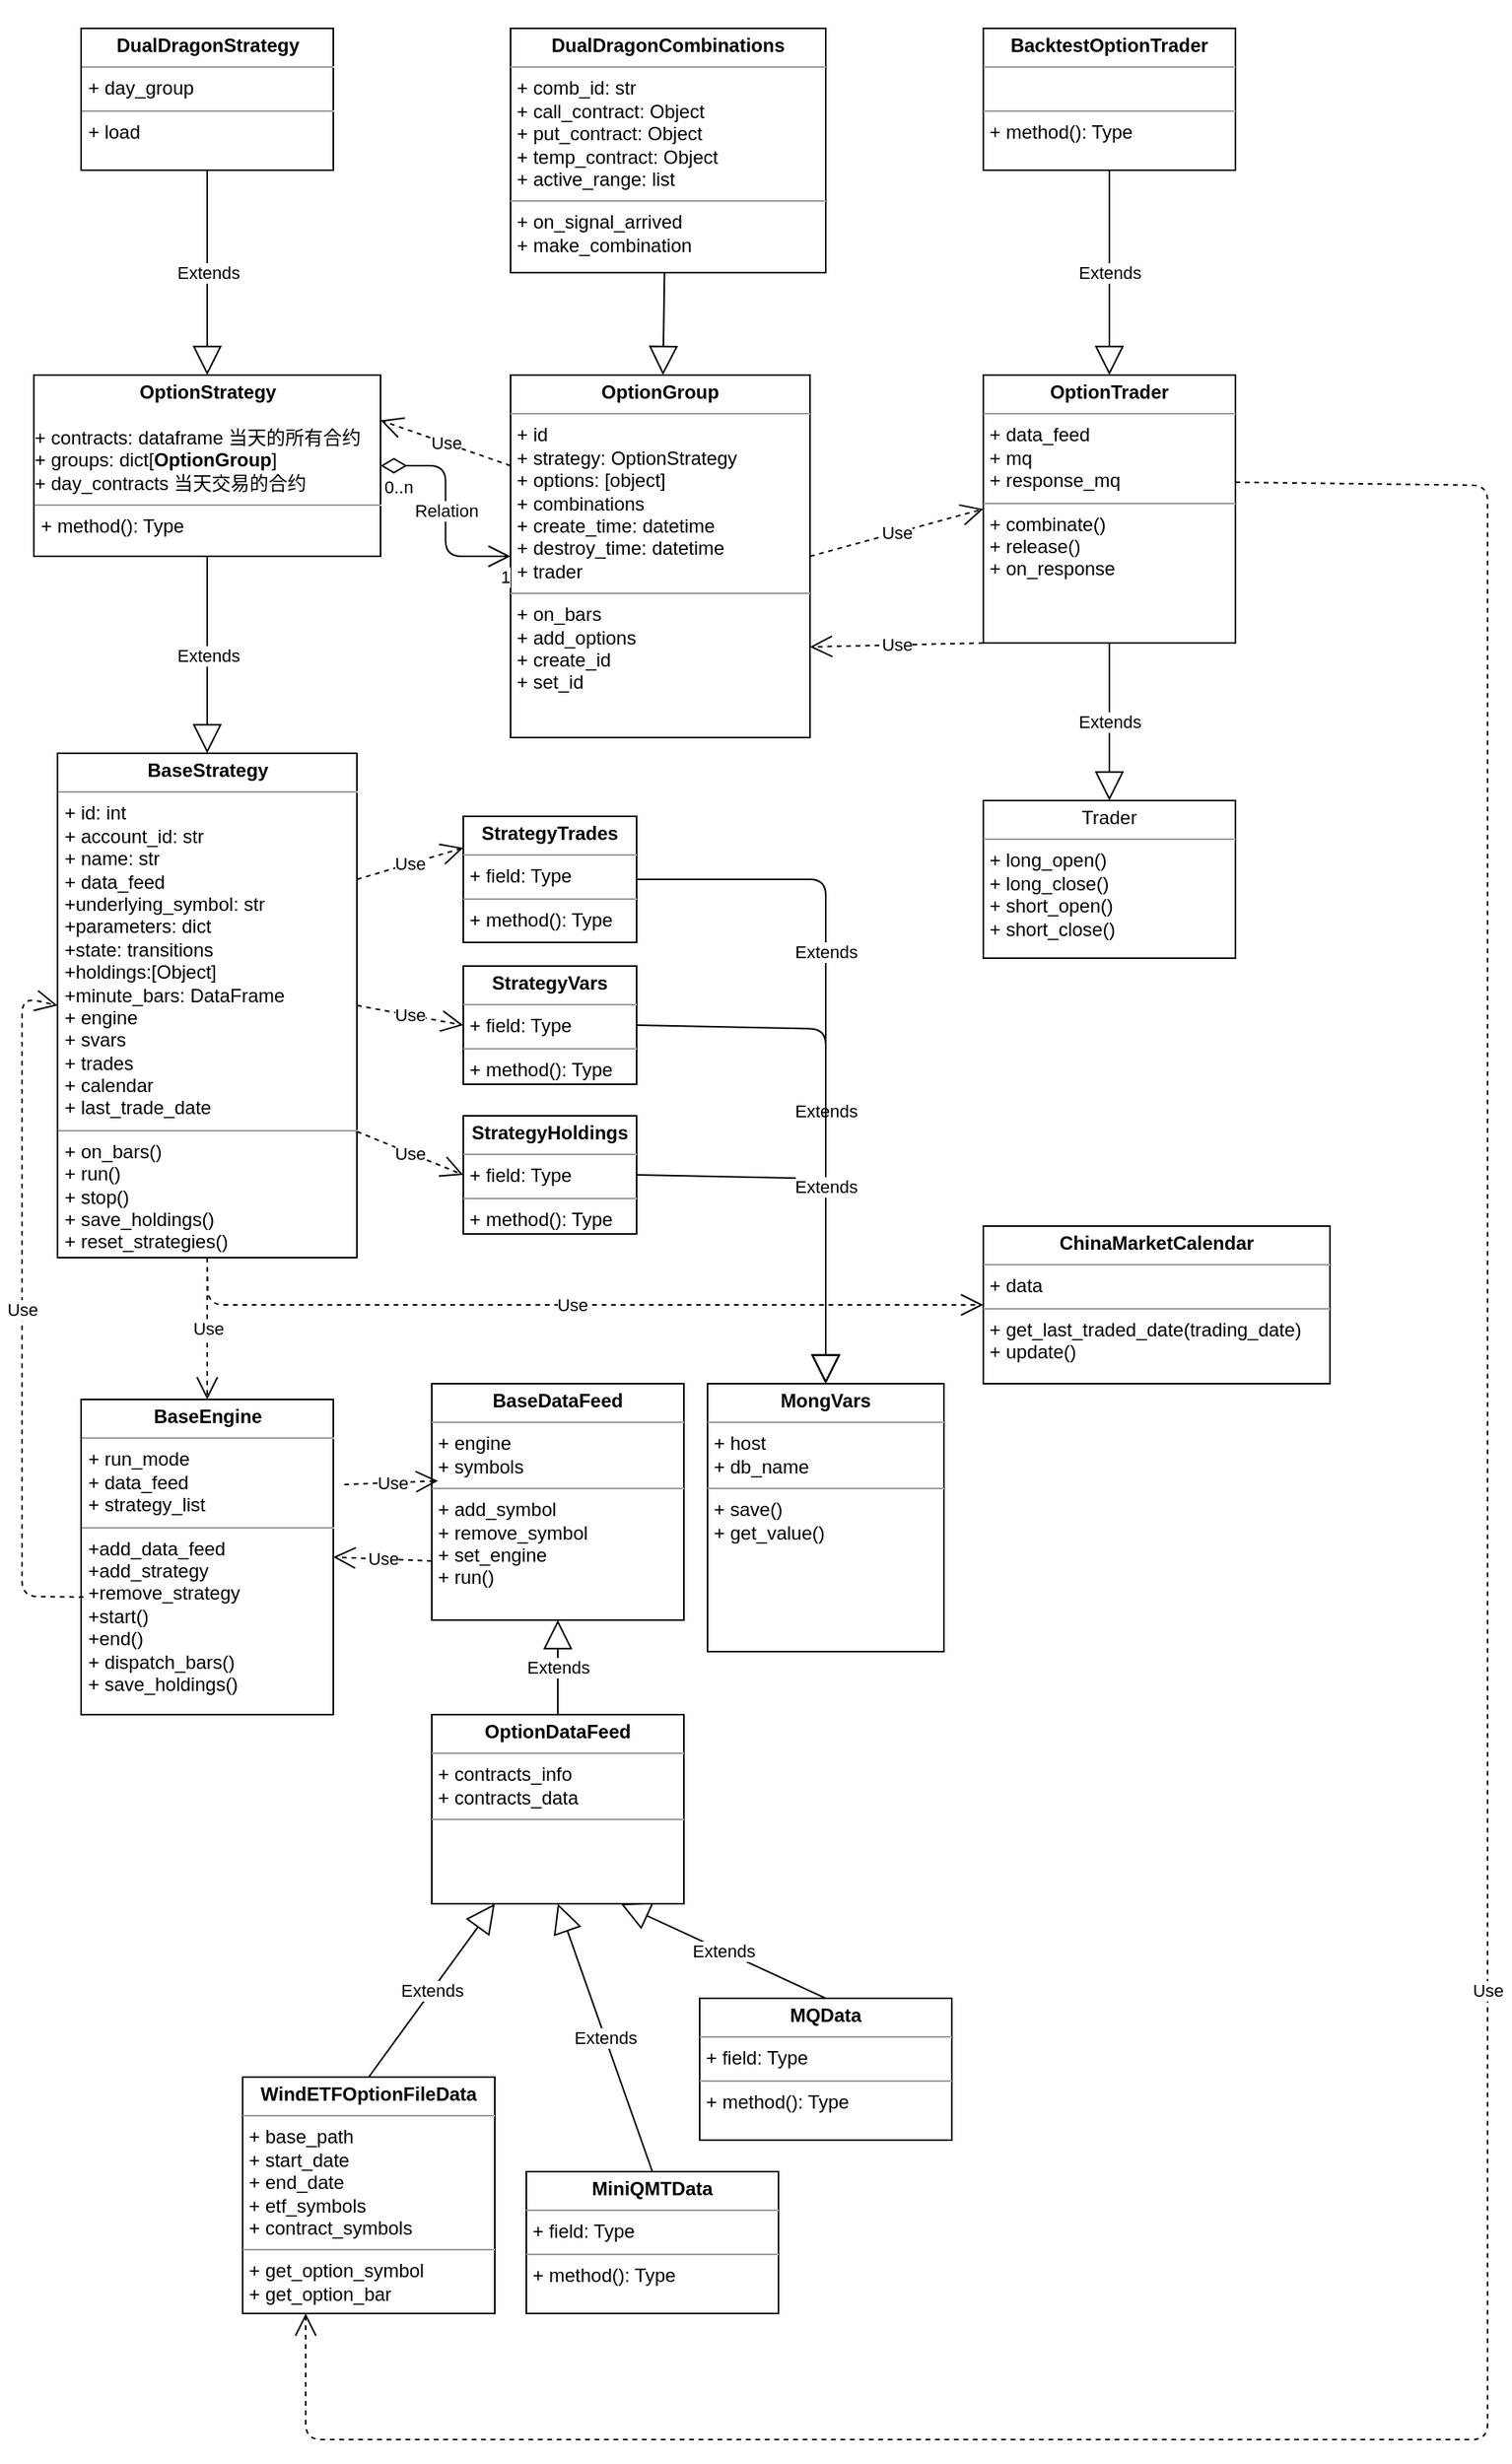<mxfile>
    <diagram id="htG9ahlh9vOJcu9ZmJi6" name="第 1 页">
        <mxGraphModel dx="1010" dy="1744" grid="1" gridSize="10" guides="1" tooltips="1" connect="1" arrows="1" fold="1" page="1" pageScale="1" pageWidth="827" pageHeight="1169" math="0" shadow="0">
            <root>
                <mxCell id="0"/>
                <mxCell id="1" parent="0"/>
                <mxCell id="7" value="&lt;p style=&quot;margin:0px;margin-top:4px;text-align:center;&quot;&gt;&lt;b&gt;BaseStrategy&lt;/b&gt;&lt;/p&gt;&lt;hr size=&quot;1&quot;&gt;&lt;p style=&quot;margin:0px;margin-left:4px;&quot;&gt;+ id: int&lt;/p&gt;&lt;p style=&quot;margin:0px;margin-left:4px;&quot;&gt;+&amp;nbsp;account_id: str&lt;br&gt;+ name: str&lt;/p&gt;&lt;p style=&quot;margin:0px;margin-left:4px;&quot;&gt;+ data_feed&lt;br&gt;+underlying_symbol: str&lt;br&gt;&lt;span style=&quot;background-color: initial;&quot;&gt;+parameters: dict&lt;/span&gt;&lt;br&gt;&lt;/p&gt;&lt;p style=&quot;margin:0px;margin-left:4px;&quot;&gt;+state: transitions&lt;br&gt;+holdings:[Object]&lt;br&gt;+minute_bars: DataFrame&lt;/p&gt;&lt;p style=&quot;margin:0px;margin-left:4px;&quot;&gt;+ engine&lt;/p&gt;&lt;p style=&quot;margin:0px;margin-left:4px;&quot;&gt;+ svars&lt;br&gt;+ trades&lt;/p&gt;&lt;p style=&quot;margin:0px;margin-left:4px;&quot;&gt;+ calendar&lt;/p&gt;&lt;p style=&quot;margin:0px;margin-left:4px;&quot;&gt;+ last_trade_date&lt;/p&gt;&lt;hr size=&quot;1&quot;&gt;&lt;p style=&quot;margin:0px;margin-left:4px;&quot;&gt;&lt;span style=&quot;background-color: initial;&quot;&gt;+ on_bars()&lt;/span&gt;&lt;br&gt;&lt;/p&gt;&lt;p style=&quot;margin:0px;margin-left:4px;&quot;&gt;+ run()&lt;/p&gt;&lt;p style=&quot;margin:0px;margin-left:4px;&quot;&gt;+ stop()&lt;/p&gt;&lt;p style=&quot;margin:0px;margin-left:4px;&quot;&gt;+ save_holdings()&lt;/p&gt;&lt;p style=&quot;margin:0px;margin-left:4px;&quot;&gt;+ reset_strategies()&lt;/p&gt;" style="verticalAlign=top;align=left;overflow=fill;fontSize=12;fontFamily=Helvetica;html=1;" parent="1" vertex="1">
                    <mxGeometry x="52.5" y="370" width="190" height="320" as="geometry"/>
                </mxCell>
                <mxCell id="14" value="Extends" style="endArrow=block;endSize=16;endFill=0;html=1;exitX=0.5;exitY=0;exitDx=0;exitDy=0;" parent="1" source="15" target="19" edge="1">
                    <mxGeometry width="160" relative="1" as="geometry">
                        <mxPoint x="705" y="380" as="sourcePoint"/>
                        <mxPoint x="705" y="330" as="targetPoint"/>
                    </mxGeometry>
                </mxCell>
                <mxCell id="15" value="&lt;p style=&quot;margin:0px;margin-top:4px;text-align:center;&quot;&gt;&lt;b&gt;DualDragonCombinations&lt;/b&gt;&lt;/p&gt;&lt;hr size=&quot;1&quot;&gt;&lt;p style=&quot;margin:0px;margin-left:4px;&quot;&gt;+ comb_id: str&lt;br&gt;+ call_contract: Object&lt;br&gt;+ put_contract: Object&lt;br&gt;+ temp_contract: Object&lt;br&gt;+ active_range: list&lt;/p&gt;&lt;hr size=&quot;1&quot;&gt;&lt;p style=&quot;margin:0px;margin-left:4px;&quot;&gt;+ on_signal_arrived&lt;br&gt;+ make_combination&lt;/p&gt;" style="verticalAlign=top;align=left;overflow=fill;fontSize=12;fontFamily=Helvetica;html=1;" parent="1" vertex="1">
                    <mxGeometry x="340" y="-90" width="200" height="155" as="geometry"/>
                </mxCell>
                <mxCell id="16" value="Use" style="endArrow=open;endSize=12;dashed=1;html=1;exitX=0;exitY=0.25;exitDx=0;exitDy=0;entryX=1;entryY=0.25;entryDx=0;entryDy=0;" parent="1" source="19" target="41" edge="1">
                    <mxGeometry width="160" relative="1" as="geometry">
                        <mxPoint x="603.54" y="139.7" as="sourcePoint"/>
                        <mxPoint x="470" y="400" as="targetPoint"/>
                        <Array as="points"/>
                    </mxGeometry>
                </mxCell>
                <mxCell id="17" value="&lt;p style=&quot;margin:0px;margin-top:4px;text-align:center;&quot;&gt;&lt;b&gt;DualDragonStrategy&lt;/b&gt;&lt;/p&gt;&lt;hr size=&quot;1&quot;&gt;&lt;p style=&quot;margin:0px;margin-left:4px;&quot;&gt;+ day_group&lt;/p&gt;&lt;hr size=&quot;1&quot;&gt;&lt;p style=&quot;margin:0px;margin-left:4px;&quot;&gt;+ load&lt;/p&gt;" style="verticalAlign=top;align=left;overflow=fill;fontSize=12;fontFamily=Helvetica;html=1;" parent="1" vertex="1">
                    <mxGeometry x="67.5" y="-90" width="160" height="90" as="geometry"/>
                </mxCell>
                <mxCell id="18" value="Extends" style="endArrow=block;endSize=16;endFill=0;html=1;startArrow=none;exitX=0.5;exitY=1;exitDx=0;exitDy=0;entryX=0.5;entryY=0;entryDx=0;entryDy=0;" parent="1" source="17" target="41" edge="1">
                    <mxGeometry width="160" relative="1" as="geometry">
                        <mxPoint x="200" y="520" as="sourcePoint"/>
                        <mxPoint x="330" y="280" as="targetPoint"/>
                    </mxGeometry>
                </mxCell>
                <mxCell id="19" value="&lt;p style=&quot;margin:0px;margin-top:4px;text-align:center;&quot;&gt;&lt;b&gt;OptionGroup&lt;/b&gt;&lt;/p&gt;&lt;hr size=&quot;1&quot;&gt;&lt;p style=&quot;margin:0px;margin-left:4px;&quot;&gt;+ id&lt;/p&gt;&lt;p style=&quot;margin:0px;margin-left:4px;&quot;&gt;+ strategy: OptionStrategy&lt;br&gt;+ options: [object]&lt;/p&gt;&lt;p style=&quot;margin:0px;margin-left:4px;&quot;&gt;+ combinations&lt;/p&gt;&lt;p style=&quot;margin:0px;margin-left:4px;&quot;&gt;+ create_time: datetime&lt;br&gt;+ destroy_time: datetime&lt;/p&gt;&lt;p style=&quot;margin:0px;margin-left:4px;&quot;&gt;+ trader&lt;/p&gt;&lt;hr size=&quot;1&quot;&gt;&lt;p style=&quot;margin:0px;margin-left:4px;&quot;&gt;&lt;span style=&quot;background-color: initial;&quot;&gt;+ on_bars&lt;/span&gt;&lt;br&gt;&lt;/p&gt;&lt;p style=&quot;margin:0px;margin-left:4px;&quot;&gt;&lt;span style=&quot;background-color: initial;&quot;&gt;+ add_options&lt;/span&gt;&lt;/p&gt;&lt;p style=&quot;margin:0px;margin-left:4px;&quot;&gt;&lt;span style=&quot;background-color: initial;&quot;&gt;+ create_id&lt;br&gt;+ set_id&lt;/span&gt;&lt;/p&gt;" style="verticalAlign=top;align=left;overflow=fill;fontSize=12;fontFamily=Helvetica;html=1;" parent="1" vertex="1">
                    <mxGeometry x="340" y="130" width="190" height="230" as="geometry"/>
                </mxCell>
                <mxCell id="20" value="&lt;p style=&quot;margin:0px;margin-top:4px;text-align:center;&quot;&gt;&lt;b&gt;BaseEngine&lt;/b&gt;&lt;/p&gt;&lt;hr size=&quot;1&quot;&gt;&lt;p style=&quot;margin:0px;margin-left:4px;&quot;&gt;+ run_mode&lt;br&gt;+ data_feed&lt;br&gt;+ strategy_list&lt;/p&gt;&lt;hr size=&quot;1&quot;&gt;&lt;p style=&quot;margin:0px;margin-left:4px;&quot;&gt;+add_data_feed&lt;/p&gt;&lt;p style=&quot;margin:0px;margin-left:4px;&quot;&gt;+add_strategy&lt;/p&gt;&lt;p style=&quot;margin:0px;margin-left:4px;&quot;&gt;+remove_strategy&lt;/p&gt;&lt;p style=&quot;margin:0px;margin-left:4px;&quot;&gt;+start()&lt;/p&gt;&lt;p style=&quot;margin:0px;margin-left:4px;&quot;&gt;+end()&lt;/p&gt;&lt;p style=&quot;margin:0px;margin-left:4px;&quot;&gt;+ dispatch_bars()&lt;br&gt;+ save_holdings()&lt;/p&gt;" style="verticalAlign=top;align=left;overflow=fill;fontSize=12;fontFamily=Helvetica;html=1;" parent="1" vertex="1">
                    <mxGeometry x="67.5" y="780" width="160" height="200" as="geometry"/>
                </mxCell>
                <mxCell id="22" value="Use" style="endArrow=open;endSize=12;dashed=1;html=1;exitX=0.009;exitY=0.627;exitDx=0;exitDy=0;exitPerimeter=0;entryX=0;entryY=0.5;entryDx=0;entryDy=0;" parent="1" source="20" target="7" edge="1">
                    <mxGeometry width="160" relative="1" as="geometry">
                        <mxPoint x="-90" y="464.5" as="sourcePoint"/>
                        <mxPoint x="70" y="464.5" as="targetPoint"/>
                        <Array as="points">
                            <mxPoint x="30" y="905"/>
                            <mxPoint x="30" y="525"/>
                        </Array>
                    </mxGeometry>
                </mxCell>
                <mxCell id="23" value="&lt;p style=&quot;margin:0px;margin-top:4px;text-align:center;&quot;&gt;&lt;b&gt;BaseDataFeed&lt;/b&gt;&lt;/p&gt;&lt;hr size=&quot;1&quot;&gt;&lt;p style=&quot;margin:0px;margin-left:4px;&quot;&gt;+ engine&lt;/p&gt;&lt;p style=&quot;margin:0px;margin-left:4px;&quot;&gt;+ symbols&lt;/p&gt;&lt;hr size=&quot;1&quot;&gt;&lt;p style=&quot;margin:0px;margin-left:4px;&quot;&gt;+ add_symbol&lt;/p&gt;&lt;p style=&quot;margin:0px;margin-left:4px;&quot;&gt;+ remove_symbol&lt;/p&gt;&lt;p style=&quot;margin:0px;margin-left:4px;&quot;&gt;+&amp;nbsp;set_engine&lt;/p&gt;&lt;p style=&quot;margin:0px;margin-left:4px;&quot;&gt;+ run()&lt;/p&gt;" style="verticalAlign=top;align=left;overflow=fill;fontSize=12;fontFamily=Helvetica;html=1;" parent="1" vertex="1">
                    <mxGeometry x="290" y="770" width="160" height="150" as="geometry"/>
                </mxCell>
                <mxCell id="24" value="&lt;p style=&quot;margin:0px;margin-top:4px;text-align:center;&quot;&gt;&lt;b&gt;WindETFOptionFileData&lt;/b&gt;&lt;br&gt;&lt;/p&gt;&lt;hr size=&quot;1&quot;&gt;&lt;p style=&quot;margin:0px;margin-left:4px;&quot;&gt;+ &lt;span style=&quot;background-color: initial;&quot;&gt;base_path&lt;/span&gt;&lt;/p&gt;&lt;p style=&quot;margin:0px;margin-left:4px;&quot;&gt;+ start_date&lt;/p&gt;&lt;p style=&quot;margin:0px;margin-left:4px;&quot;&gt;+ end_date&lt;/p&gt;&lt;p style=&quot;margin:0px;margin-left:4px;&quot;&gt;+ etf_symbols&lt;/p&gt;&lt;p style=&quot;margin:0px;margin-left:4px;&quot;&gt;+ contract_symbols&lt;/p&gt;&lt;hr size=&quot;1&quot;&gt;&lt;p style=&quot;margin:0px;margin-left:4px;&quot;&gt;+ get_option_symbol&lt;/p&gt;&lt;p style=&quot;margin:0px;margin-left:4px;&quot;&gt;+ get_option_bar&lt;/p&gt;" style="verticalAlign=top;align=left;overflow=fill;fontSize=12;fontFamily=Helvetica;html=1;" parent="1" vertex="1">
                    <mxGeometry x="170" y="1210" width="160" height="150" as="geometry"/>
                </mxCell>
                <mxCell id="26" value="Extends" style="endArrow=block;endSize=16;endFill=0;html=1;exitX=0.5;exitY=0;exitDx=0;exitDy=0;entryX=0.25;entryY=1;entryDx=0;entryDy=0;" parent="1" source="24" target="46" edge="1">
                    <mxGeometry width="160" relative="1" as="geometry">
                        <mxPoint x="350" y="600" as="sourcePoint"/>
                        <mxPoint x="490" y="1040" as="targetPoint"/>
                    </mxGeometry>
                </mxCell>
                <mxCell id="27" value="&lt;p style=&quot;margin:0px;margin-top:4px;text-align:center;&quot;&gt;&lt;b&gt;MQData&lt;/b&gt;&lt;/p&gt;&lt;hr size=&quot;1&quot;&gt;&lt;p style=&quot;margin:0px;margin-left:4px;&quot;&gt;+ field: Type&lt;/p&gt;&lt;hr size=&quot;1&quot;&gt;&lt;p style=&quot;margin:0px;margin-left:4px;&quot;&gt;+ method(): Type&lt;/p&gt;" style="verticalAlign=top;align=left;overflow=fill;fontSize=12;fontFamily=Helvetica;html=1;" parent="1" vertex="1">
                    <mxGeometry x="460" y="1160" width="160" height="90" as="geometry"/>
                </mxCell>
                <mxCell id="28" value="Extends" style="endArrow=block;endSize=16;endFill=0;html=1;exitX=0.5;exitY=0;exitDx=0;exitDy=0;entryX=0.75;entryY=1;entryDx=0;entryDy=0;" parent="1" source="27" target="46" edge="1">
                    <mxGeometry width="160" relative="1" as="geometry">
                        <mxPoint x="350" y="600" as="sourcePoint"/>
                        <mxPoint x="510" y="600" as="targetPoint"/>
                    </mxGeometry>
                </mxCell>
                <mxCell id="29" value="&lt;p style=&quot;margin:0px;margin-top:4px;text-align:center;&quot;&gt;&lt;b&gt;MiniQMTData&lt;/b&gt;&lt;/p&gt;&lt;hr size=&quot;1&quot;&gt;&lt;p style=&quot;margin:0px;margin-left:4px;&quot;&gt;+ field: Type&lt;/p&gt;&lt;hr size=&quot;1&quot;&gt;&lt;p style=&quot;margin:0px;margin-left:4px;&quot;&gt;+ method(): Type&lt;/p&gt;" style="verticalAlign=top;align=left;overflow=fill;fontSize=12;fontFamily=Helvetica;html=1;" parent="1" vertex="1">
                    <mxGeometry x="350" y="1270" width="160" height="90" as="geometry"/>
                </mxCell>
                <mxCell id="30" value="Extends" style="endArrow=block;endSize=16;endFill=0;html=1;exitX=0.5;exitY=0;exitDx=0;exitDy=0;entryX=0.5;entryY=1;entryDx=0;entryDy=0;" parent="1" source="29" target="46" edge="1">
                    <mxGeometry width="160" relative="1" as="geometry">
                        <mxPoint x="550" y="600" as="sourcePoint"/>
                        <mxPoint x="730" y="650" as="targetPoint"/>
                    </mxGeometry>
                </mxCell>
                <mxCell id="31" value="Use" style="endArrow=open;endSize=12;dashed=1;html=1;exitX=1.044;exitY=0.27;exitDx=0;exitDy=0;entryX=0.025;entryY=0.411;entryDx=0;entryDy=0;entryPerimeter=0;exitPerimeter=0;" parent="1" source="20" target="23" edge="1">
                    <mxGeometry width="160" relative="1" as="geometry">
                        <mxPoint x="330" y="630" as="sourcePoint"/>
                        <mxPoint x="490" y="630" as="targetPoint"/>
                    </mxGeometry>
                </mxCell>
                <mxCell id="32" value="Use" style="endArrow=open;endSize=12;dashed=1;html=1;entryX=1;entryY=0.5;entryDx=0;entryDy=0;exitX=0;exitY=0.75;exitDx=0;exitDy=0;" parent="1" source="23" target="20" edge="1">
                    <mxGeometry x="-0.002" width="160" relative="1" as="geometry">
                        <mxPoint x="330" y="630" as="sourcePoint"/>
                        <mxPoint x="490" y="630" as="targetPoint"/>
                        <mxPoint as="offset"/>
                    </mxGeometry>
                </mxCell>
                <mxCell id="33" value="&lt;p style=&quot;margin:0px;margin-top:4px;text-align:center;&quot;&gt;Trader&lt;/p&gt;&lt;hr size=&quot;1&quot;&gt;&lt;p style=&quot;margin:0px;margin-left:4px;&quot;&gt;+ long_open()&lt;br&gt;+ long_close()&lt;br&gt;+ short_open()&lt;br&gt;+ short_close()&lt;/p&gt;&lt;p style=&quot;margin:0px;margin-left:4px;&quot;&gt;&lt;br&gt;&lt;/p&gt;&lt;p style=&quot;margin:0px;margin-left:4px;&quot;&gt;&lt;br&gt;&lt;/p&gt;" style="verticalAlign=top;align=left;overflow=fill;fontSize=12;fontFamily=Helvetica;html=1;" parent="1" vertex="1">
                    <mxGeometry x="640" y="400" width="160" height="100" as="geometry"/>
                </mxCell>
                <mxCell id="34" value="&lt;p style=&quot;margin:0px;margin-top:4px;text-align:center;&quot;&gt;&lt;b&gt;BacktestOptionTrader&lt;br&gt;&lt;/b&gt;&lt;/p&gt;&lt;hr size=&quot;1&quot;&gt;&lt;p style=&quot;margin:0px;margin-left:4px;&quot;&gt;&lt;br&gt;&lt;/p&gt;&lt;hr size=&quot;1&quot;&gt;&lt;p style=&quot;margin:0px;margin-left:4px;&quot;&gt;+ method(): Type&lt;/p&gt;" style="verticalAlign=top;align=left;overflow=fill;fontSize=12;fontFamily=Helvetica;html=1;" parent="1" vertex="1">
                    <mxGeometry x="640" y="-90" width="160" height="90" as="geometry"/>
                </mxCell>
                <mxCell id="36" value="Extends" style="endArrow=block;endSize=16;endFill=0;html=1;exitX=0.5;exitY=1;exitDx=0;exitDy=0;entryX=0.5;entryY=0;entryDx=0;entryDy=0;" parent="1" source="34" target="44" edge="1">
                    <mxGeometry width="160" relative="1" as="geometry">
                        <mxPoint x="230" y="510" as="sourcePoint"/>
                        <mxPoint x="390" y="510" as="targetPoint"/>
                    </mxGeometry>
                </mxCell>
                <mxCell id="38" value="Use" style="endArrow=open;endSize=12;dashed=1;html=1;exitX=1;exitY=0.5;exitDx=0;exitDy=0;entryX=0;entryY=0.5;entryDx=0;entryDy=0;" parent="1" source="19" target="44" edge="1">
                    <mxGeometry width="160" relative="1" as="geometry">
                        <mxPoint x="450" y="220" as="sourcePoint"/>
                        <mxPoint x="580" y="330" as="targetPoint"/>
                    </mxGeometry>
                </mxCell>
                <mxCell id="40" value="Use" style="endArrow=open;endSize=12;dashed=1;html=1;exitX=0.5;exitY=1;exitDx=0;exitDy=0;entryX=0.5;entryY=0;entryDx=0;entryDy=0;" parent="1" source="7" target="20" edge="1">
                    <mxGeometry width="160" relative="1" as="geometry">
                        <mxPoint x="300" y="660" as="sourcePoint"/>
                        <mxPoint x="460" y="660" as="targetPoint"/>
                    </mxGeometry>
                </mxCell>
                <mxCell id="41" value="&lt;p style=&quot;margin:0px;margin-top:4px;text-align:center;&quot;&gt;&lt;b&gt;OptionStrategy&lt;/b&gt;&lt;/p&gt;&lt;p style=&quot;margin:0px;margin-left:4px;&quot;&gt;&lt;br&gt;&lt;/p&gt;+ contracts: dataframe 当天的所有合约&lt;br&gt;+ groups: dict[&lt;b style=&quot;text-align: center;&quot;&gt;OptionGroup&lt;/b&gt;]&lt;br&gt;+&amp;nbsp;day_contracts 当天交易的合约&lt;br&gt;&lt;hr size=&quot;1&quot;&gt;&lt;p style=&quot;margin:0px;margin-left:4px;&quot;&gt;+ method(): Type&lt;/p&gt;" style="verticalAlign=top;align=left;overflow=fill;fontSize=12;fontFamily=Helvetica;html=1;" parent="1" vertex="1">
                    <mxGeometry x="37.5" y="130" width="220" height="115" as="geometry"/>
                </mxCell>
                <mxCell id="43" value="Extends" style="endArrow=block;endSize=16;endFill=0;html=1;entryX=0.5;entryY=0;entryDx=0;entryDy=0;exitX=0.5;exitY=1;exitDx=0;exitDy=0;" parent="1" source="41" target="7" edge="1">
                    <mxGeometry width="160" relative="1" as="geometry">
                        <mxPoint x="200" y="300" as="sourcePoint"/>
                        <mxPoint x="360" y="300" as="targetPoint"/>
                    </mxGeometry>
                </mxCell>
                <mxCell id="44" value="&lt;p style=&quot;margin:0px;margin-top:4px;text-align:center;&quot;&gt;&lt;b&gt;OptionTrader&lt;/b&gt;&lt;/p&gt;&lt;hr size=&quot;1&quot;&gt;&lt;p style=&quot;margin:0px;margin-left:4px;&quot;&gt;+ data_feed&lt;br&gt;+ mq&lt;br&gt;+ response_mq&lt;/p&gt;&lt;hr size=&quot;1&quot;&gt;&lt;p style=&quot;margin:0px;margin-left:4px;&quot;&gt;+ combinate()&lt;br&gt;&lt;/p&gt;&lt;p style=&quot;margin:0px;margin-left:4px;&quot;&gt;+ release()&lt;br&gt;+ on_response&lt;/p&gt;" style="verticalAlign=top;align=left;overflow=fill;fontSize=12;fontFamily=Helvetica;html=1;" parent="1" vertex="1">
                    <mxGeometry x="640" y="130" width="160" height="170" as="geometry"/>
                </mxCell>
                <mxCell id="45" value="Extends" style="endArrow=block;endSize=16;endFill=0;html=1;entryX=0.5;entryY=0;entryDx=0;entryDy=0;exitX=0.5;exitY=1;exitDx=0;exitDy=0;" parent="1" source="44" target="33" edge="1">
                    <mxGeometry width="160" relative="1" as="geometry">
                        <mxPoint x="450" y="440" as="sourcePoint"/>
                        <mxPoint x="610" y="440" as="targetPoint"/>
                    </mxGeometry>
                </mxCell>
                <mxCell id="46" value="&lt;p style=&quot;margin:0px;margin-top:4px;text-align:center;&quot;&gt;&lt;b&gt;OptionDataFeed&lt;/b&gt;&lt;/p&gt;&lt;hr size=&quot;1&quot;&gt;&lt;p style=&quot;margin:0px;margin-left:4px;&quot;&gt;+ contracts_info&lt;br&gt;+ contracts_data&lt;/p&gt;&lt;hr size=&quot;1&quot;&gt;&lt;p style=&quot;margin:0px;margin-left:4px;&quot;&gt;&lt;br&gt;&lt;/p&gt;" style="verticalAlign=top;align=left;overflow=fill;fontSize=12;fontFamily=Helvetica;html=1;" parent="1" vertex="1">
                    <mxGeometry x="290" y="980" width="160" height="120" as="geometry"/>
                </mxCell>
                <mxCell id="47" value="Extends" style="endArrow=block;endSize=16;endFill=0;html=1;entryX=0.5;entryY=1;entryDx=0;entryDy=0;" parent="1" source="46" target="23" edge="1">
                    <mxGeometry width="160" relative="1" as="geometry">
                        <mxPoint x="340" y="930" as="sourcePoint"/>
                        <mxPoint x="500" y="930" as="targetPoint"/>
                    </mxGeometry>
                </mxCell>
                <mxCell id="48" value="Use" style="endArrow=open;endSize=12;dashed=1;html=1;entryX=0.25;entryY=1;entryDx=0;entryDy=0;exitX=1;exitY=0.4;exitDx=0;exitDy=0;exitPerimeter=0;" parent="1" source="44" target="24" edge="1">
                    <mxGeometry width="160" relative="1" as="geometry">
                        <mxPoint x="470" y="400" as="sourcePoint"/>
                        <mxPoint x="630" y="400" as="targetPoint"/>
                        <Array as="points">
                            <mxPoint x="960" y="200"/>
                            <mxPoint x="960" y="1440"/>
                            <mxPoint x="210" y="1440"/>
                        </Array>
                    </mxGeometry>
                </mxCell>
                <mxCell id="49" value="Relation" style="endArrow=open;html=1;endSize=12;startArrow=diamondThin;startSize=14;startFill=0;edgeStyle=orthogonalEdgeStyle;entryX=0;entryY=0.5;entryDx=0;entryDy=0;exitX=1;exitY=0.5;exitDx=0;exitDy=0;" parent="1" source="41" target="19" edge="1">
                    <mxGeometry relative="1" as="geometry">
                        <mxPoint x="210" y="265" as="sourcePoint"/>
                        <mxPoint x="370" y="265" as="targetPoint"/>
                    </mxGeometry>
                </mxCell>
                <mxCell id="50" value="0..n" style="edgeLabel;resizable=0;html=1;align=left;verticalAlign=top;" parent="49" connectable="0" vertex="1">
                    <mxGeometry x="-1" relative="1" as="geometry"/>
                </mxCell>
                <mxCell id="51" value="1" style="edgeLabel;resizable=0;html=1;align=right;verticalAlign=top;" parent="49" connectable="0" vertex="1">
                    <mxGeometry x="1" relative="1" as="geometry"/>
                </mxCell>
                <mxCell id="52" value="&lt;p style=&quot;margin:0px;margin-top:4px;text-align:center;&quot;&gt;&lt;b&gt;MongVars&lt;/b&gt;&lt;/p&gt;&lt;hr size=&quot;1&quot;&gt;&lt;p style=&quot;margin:0px;margin-left:4px;&quot;&gt;+ host&lt;/p&gt;&lt;p style=&quot;margin:0px;margin-left:4px;&quot;&gt;+ db_name&lt;br&gt;&lt;/p&gt;&lt;hr size=&quot;1&quot;&gt;&lt;p style=&quot;margin:0px;margin-left:4px;&quot;&gt;+ save()&lt;/p&gt;&lt;p style=&quot;margin:0px;margin-left:4px;&quot;&gt;+ get_value()&lt;/p&gt;" style="verticalAlign=top;align=left;overflow=fill;fontSize=12;fontFamily=Helvetica;html=1;" parent="1" vertex="1">
                    <mxGeometry x="465" y="770" width="150" height="170" as="geometry"/>
                </mxCell>
                <mxCell id="53" value="&lt;p style=&quot;margin:0px;margin-top:4px;text-align:center;&quot;&gt;&lt;b&gt;StrategyVars&lt;/b&gt;&lt;br&gt;&lt;/p&gt;&lt;hr size=&quot;1&quot;&gt;&lt;p style=&quot;margin:0px;margin-left:4px;&quot;&gt;+ field: Type&lt;/p&gt;&lt;hr size=&quot;1&quot;&gt;&lt;p style=&quot;margin:0px;margin-left:4px;&quot;&gt;+ method(): Type&lt;/p&gt;" style="verticalAlign=top;align=left;overflow=fill;fontSize=12;fontFamily=Helvetica;html=1;" parent="1" vertex="1">
                    <mxGeometry x="310" y="505" width="110" height="75" as="geometry"/>
                </mxCell>
                <mxCell id="54" value="Extends" style="endArrow=block;endSize=16;endFill=0;html=1;entryX=0.5;entryY=0;entryDx=0;entryDy=0;exitX=1;exitY=0.5;exitDx=0;exitDy=0;" parent="1" source="53" target="52" edge="1">
                    <mxGeometry width="160" relative="1" as="geometry">
                        <mxPoint x="620" y="590" as="sourcePoint"/>
                        <mxPoint x="630" y="480" as="targetPoint"/>
                        <Array as="points">
                            <mxPoint x="540" y="545"/>
                        </Array>
                    </mxGeometry>
                </mxCell>
                <mxCell id="55" value="Use" style="endArrow=open;endSize=12;dashed=1;html=1;exitX=1;exitY=0.5;exitDx=0;exitDy=0;entryX=0;entryY=0.5;entryDx=0;entryDy=0;" parent="1" source="7" target="53" edge="1">
                    <mxGeometry width="160" relative="1" as="geometry">
                        <mxPoint x="470" y="480" as="sourcePoint"/>
                        <mxPoint x="760" y="670" as="targetPoint"/>
                    </mxGeometry>
                </mxCell>
                <mxCell id="56" value="Use" style="endArrow=open;endSize=12;dashed=1;html=1;exitX=0;exitY=1;exitDx=0;exitDy=0;entryX=1;entryY=0.75;entryDx=0;entryDy=0;" parent="1" source="44" target="19" edge="1">
                    <mxGeometry width="160" relative="1" as="geometry">
                        <mxPoint x="470" y="280" as="sourcePoint"/>
                        <mxPoint x="630" y="280" as="targetPoint"/>
                    </mxGeometry>
                </mxCell>
                <mxCell id="58" value="&lt;p style=&quot;margin:0px;margin-top:4px;text-align:center;&quot;&gt;&lt;b&gt;StrategyTrades&lt;/b&gt;&lt;br&gt;&lt;/p&gt;&lt;hr size=&quot;1&quot;&gt;&lt;p style=&quot;margin:0px;margin-left:4px;&quot;&gt;+ field: Type&lt;/p&gt;&lt;hr size=&quot;1&quot;&gt;&lt;p style=&quot;margin:0px;margin-left:4px;&quot;&gt;+ method(): Type&lt;/p&gt;" style="verticalAlign=top;align=left;overflow=fill;fontSize=12;fontFamily=Helvetica;html=1;" parent="1" vertex="1">
                    <mxGeometry x="310" y="410" width="110" height="80" as="geometry"/>
                </mxCell>
                <mxCell id="59" value="Extends" style="endArrow=block;endSize=16;endFill=0;html=1;exitX=1;exitY=0.5;exitDx=0;exitDy=0;entryX=0.5;entryY=0;entryDx=0;entryDy=0;" parent="1" source="58" edge="1" target="52">
                    <mxGeometry x="-0.247" width="160" relative="1" as="geometry">
                        <mxPoint x="380" y="630" as="sourcePoint"/>
                        <mxPoint x="570" y="790" as="targetPoint"/>
                        <Array as="points">
                            <mxPoint x="540" y="450"/>
                        </Array>
                        <mxPoint as="offset"/>
                    </mxGeometry>
                </mxCell>
                <mxCell id="60" value="Use" style="endArrow=open;endSize=12;dashed=1;html=1;exitX=1;exitY=0.25;exitDx=0;exitDy=0;entryX=0;entryY=0.25;entryDx=0;entryDy=0;" parent="1" source="7" target="58" edge="1">
                    <mxGeometry width="160" relative="1" as="geometry">
                        <mxPoint x="260" y="510" as="sourcePoint"/>
                        <mxPoint x="360" y="540" as="targetPoint"/>
                    </mxGeometry>
                </mxCell>
                <mxCell id="62" value="&lt;p style=&quot;margin:0px;margin-top:4px;text-align:center;&quot;&gt;&lt;b&gt;StrategyHoldings&lt;/b&gt;&lt;br&gt;&lt;/p&gt;&lt;hr size=&quot;1&quot;&gt;&lt;p style=&quot;margin:0px;margin-left:4px;&quot;&gt;+ field: Type&lt;/p&gt;&lt;hr size=&quot;1&quot;&gt;&lt;p style=&quot;margin:0px;margin-left:4px;&quot;&gt;+ method(): Type&lt;/p&gt;" style="verticalAlign=top;align=left;overflow=fill;fontSize=12;fontFamily=Helvetica;html=1;" parent="1" vertex="1">
                    <mxGeometry x="310" y="600" width="110" height="75" as="geometry"/>
                </mxCell>
                <mxCell id="63" value="Extends" style="endArrow=block;endSize=16;endFill=0;html=1;entryX=0.5;entryY=0;entryDx=0;entryDy=0;exitX=1;exitY=0.5;exitDx=0;exitDy=0;" parent="1" source="62" target="52" edge="1">
                    <mxGeometry width="160" relative="1" as="geometry">
                        <mxPoint x="430" y="552.5" as="sourcePoint"/>
                        <mxPoint x="550" y="750" as="targetPoint"/>
                        <Array as="points">
                            <mxPoint x="540" y="640"/>
                        </Array>
                    </mxGeometry>
                </mxCell>
                <mxCell id="64" value="Use" style="endArrow=open;endSize=12;dashed=1;html=1;exitX=1;exitY=0.75;exitDx=0;exitDy=0;entryX=0;entryY=0.5;entryDx=0;entryDy=0;" parent="1" source="7" target="62" edge="1">
                    <mxGeometry width="160" relative="1" as="geometry">
                        <mxPoint x="260" y="520" as="sourcePoint"/>
                        <mxPoint x="320" y="552.5" as="targetPoint"/>
                    </mxGeometry>
                </mxCell>
                <mxCell id="65" value="&lt;p style=&quot;margin:0px;margin-top:4px;text-align:center;&quot;&gt;&lt;b&gt;ChinaMarketCalendar&lt;/b&gt;&lt;/p&gt;&lt;hr size=&quot;1&quot;&gt;&lt;p style=&quot;margin:0px;margin-left:4px;&quot;&gt;+ data&lt;/p&gt;&lt;hr size=&quot;1&quot;&gt;&lt;p style=&quot;margin:0px;margin-left:4px;&quot;&gt;+ get_last_traded_date(trading_date)&lt;/p&gt;&lt;p style=&quot;margin:0px;margin-left:4px;&quot;&gt;+ update()&lt;/p&gt;" style="verticalAlign=top;align=left;overflow=fill;fontSize=12;fontFamily=Helvetica;html=1;" parent="1" vertex="1">
                    <mxGeometry x="640" y="670" width="220" height="100" as="geometry"/>
                </mxCell>
                <mxCell id="66" value="Use" style="endArrow=open;endSize=12;dashed=1;html=1;entryX=0;entryY=0.5;entryDx=0;entryDy=0;exitX=0.5;exitY=1;exitDx=0;exitDy=0;" parent="1" source="7" target="65" edge="1">
                    <mxGeometry width="160" relative="1" as="geometry">
                        <mxPoint x="270" y="620" as="sourcePoint"/>
                        <mxPoint x="430" y="620" as="targetPoint"/>
                        <Array as="points">
                            <mxPoint x="148" y="720"/>
                            <mxPoint x="580" y="720"/>
                        </Array>
                    </mxGeometry>
                </mxCell>
            </root>
        </mxGraphModel>
    </diagram>
    <diagram id="IitwO0x093Fh_nZ4sYWo" name="第 2 页">
        <mxGraphModel dx="1086" dy="779" grid="1" gridSize="10" guides="1" tooltips="1" connect="1" arrows="1" fold="1" page="1" pageScale="1" pageWidth="827" pageHeight="1169" math="0" shadow="0">
            <root>
                <mxCell id="0"/>
                <mxCell id="1" parent="0"/>
            </root>
        </mxGraphModel>
    </diagram>
</mxfile>